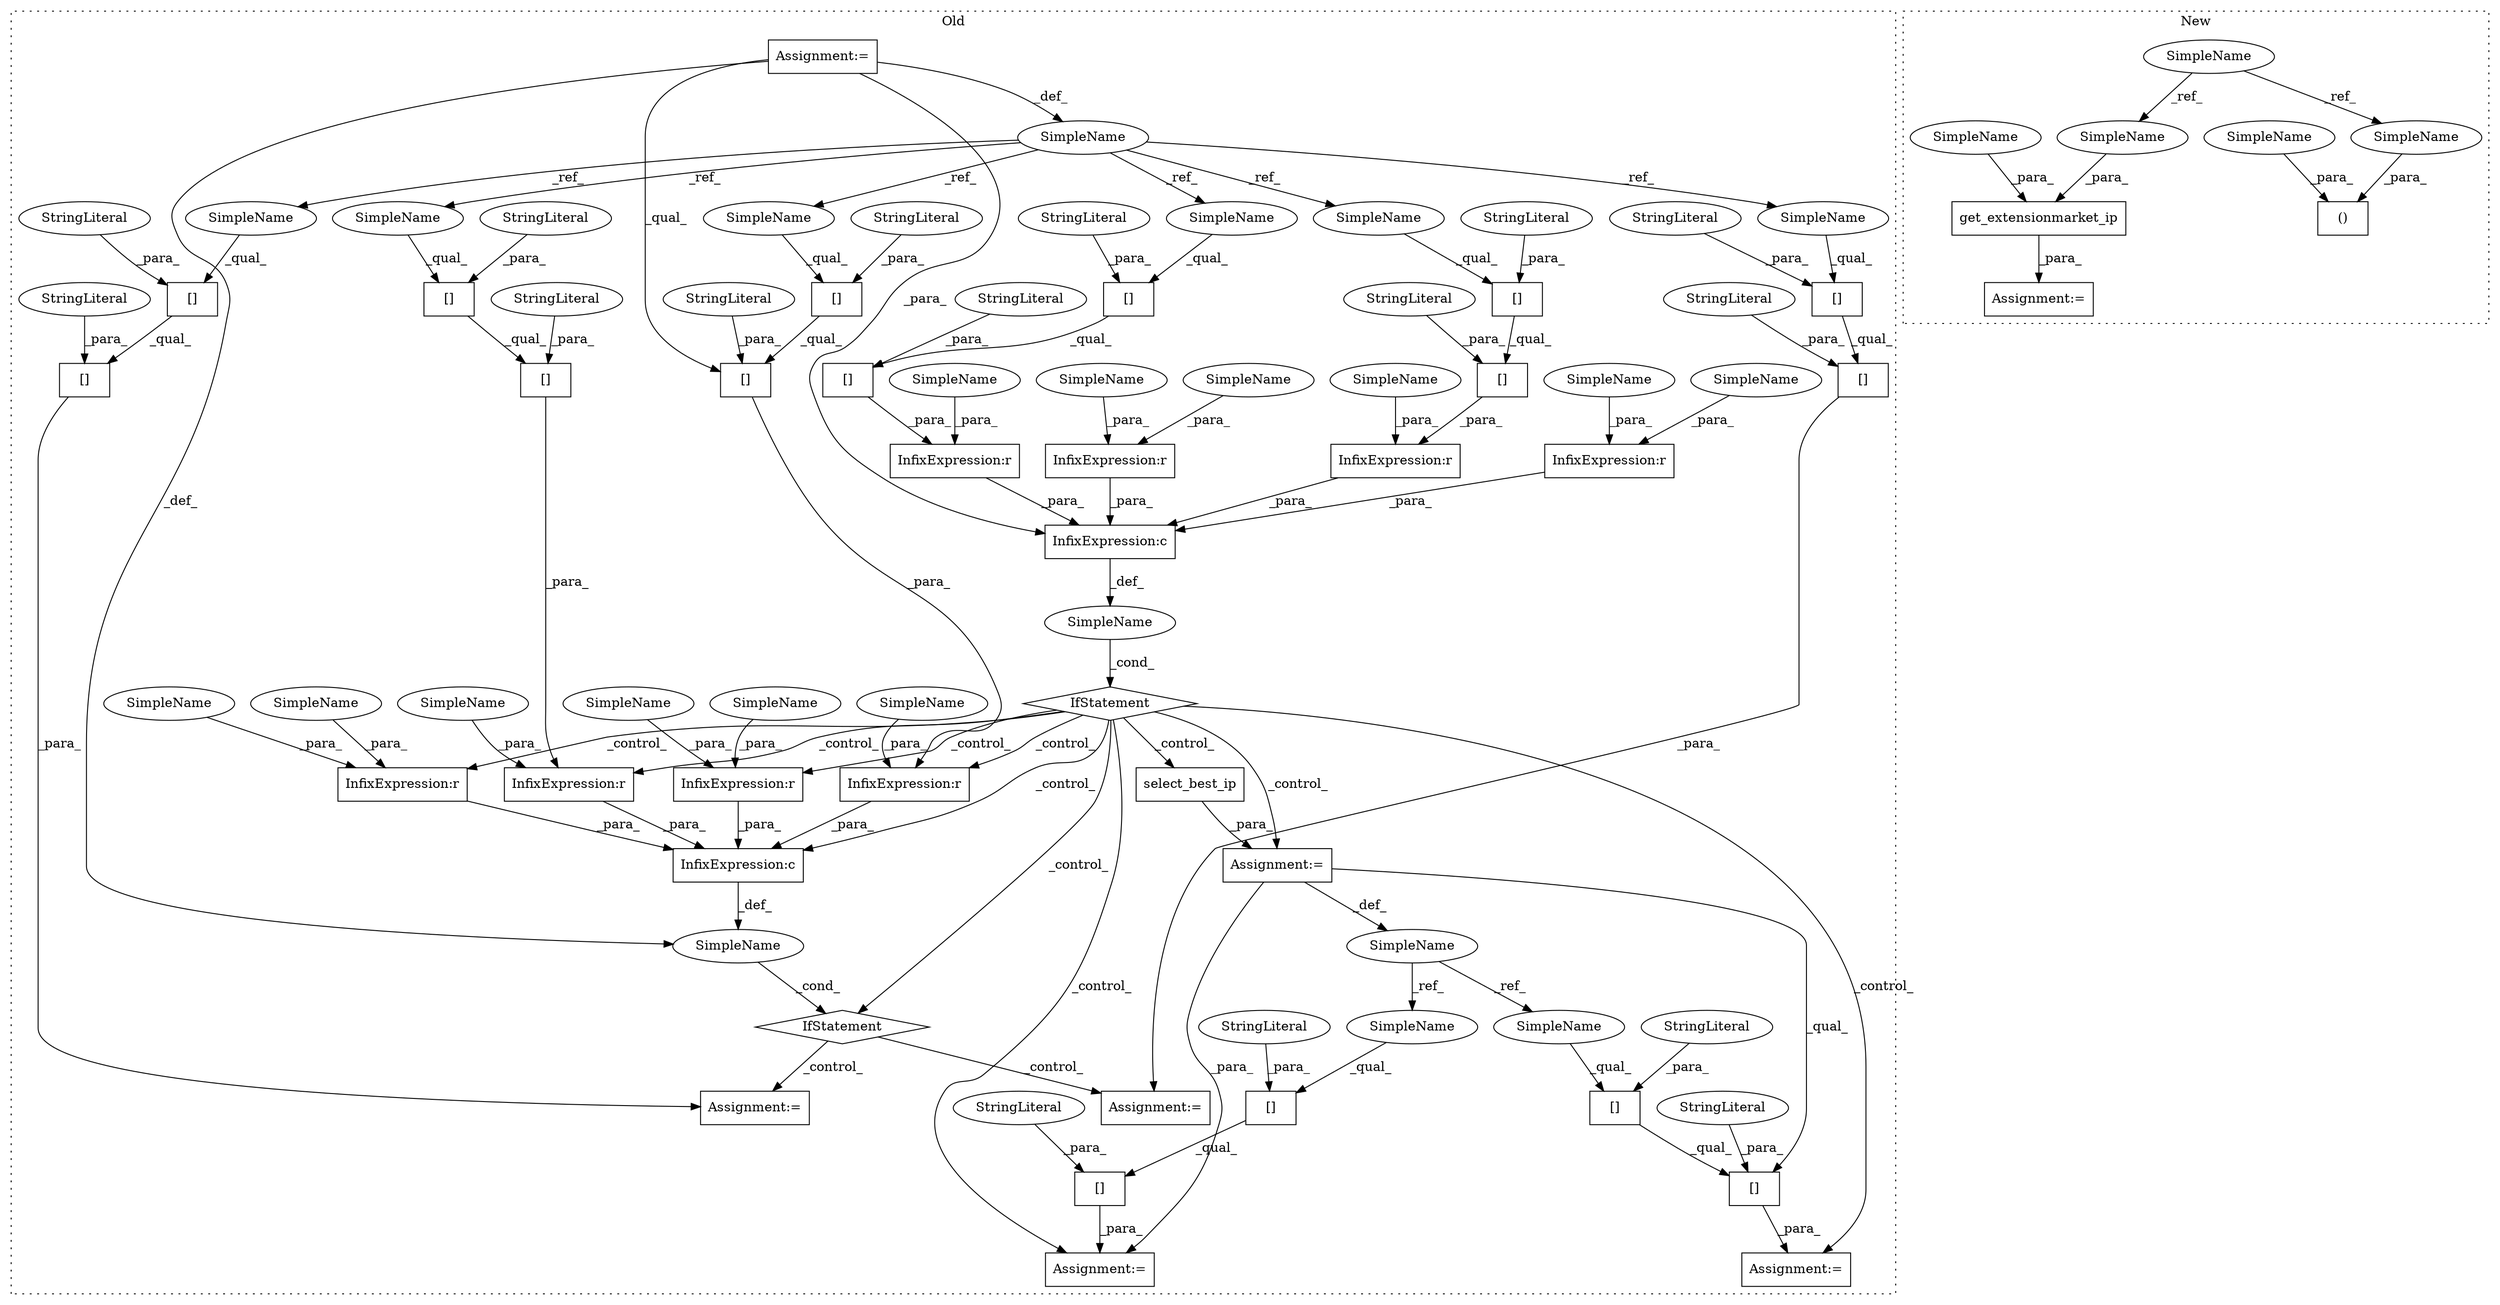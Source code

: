 digraph G {
subgraph cluster0 {
1 [label="IfStatement" a="25" s="54777,54887" l="4,2" shape="diamond"];
3 [label="SimpleName" a="42" s="" l="" shape="ellipse"];
4 [label="InfixExpression:c" a="27" s="55027" l="4" shape="box"];
5 [label="select_best_ip" a="32" s="54905" l="16" shape="box"];
6 [label="InfixExpression:r" a="27" s="54878" l="4" shape="box"];
7 [label="InfixExpression:r" a="27" s="54839" l="4" shape="box"];
8 [label="InfixExpression:r" a="27" s="54784" l="4" shape="box"];
9 [label="InfixExpression:r" a="27" s="55018" l="4" shape="box"];
10 [label="InfixExpression:r" a="27" s="54802" l="4" shape="box"];
11 [label="InfixExpression:r" a="27" s="55036" l="4" shape="box"];
12 [label="[]" a="2" s="54816,54838" l="18,1" shape="box"];
13 [label="InfixExpression:r" a="27" s="55073" l="4" shape="box"];
14 [label="[]" a="2" s="54853,54877" l="18,1" shape="box"];
15 [label="InfixExpression:r" a="27" s="55112" l="4" shape="box"];
16 [label="[]" a="2" s="55087,55111" l="18,1" shape="box"];
17 [label="InfixExpression:c" a="27" s="54793" l="4" shape="box"];
18 [label="[]" a="2" s="55087,55103" l="8,1" shape="box"];
19 [label="SimpleName" a="42" s="54634" l="7" shape="ellipse"];
20 [label="[]" a="2" s="55050,55066" l="8,1" shape="box"];
23 [label="[]" a="2" s="55050,55072" l="18,1" shape="box"];
24 [label="[]" a="2" s="54816,54832" l="8,1" shape="box"];
25 [label="IfStatement" a="25" s="55011,55121" l="4,2" shape="diamond"];
26 [label="[]" a="2" s="54853,54869" l="8,1" shape="box"];
27 [label="SimpleName" a="42" s="" l="" shape="ellipse"];
28 [label="Assignment:=" a="7" s="55169" l="1" shape="box"];
29 [label="[]" a="2" s="55170,55194" l="18,1" shape="box"];
30 [label="[]" a="2" s="54968,54984" l="8,1" shape="box"];
31 [label="StringLiteral" a="45" s="54976" l="8" shape="ellipse"];
32 [label="[]" a="2" s="55170,55186" l="8,1" shape="box"];
33 [label="Assignment:=" a="7" s="55133" l="1" shape="box"];
34 [label="[]" a="2" s="54932,54954" l="18,1" shape="box"];
35 [label="SimpleName" a="42" s="54897" l="7" shape="ellipse"];
36 [label="[]" a="2" s="54932,54948" l="8,1" shape="box"];
37 [label="StringLiteral" a="45" s="54950" l="4" shape="ellipse"];
38 [label="[]" a="2" s="54968,54992" l="18,1" shape="box"];
39 [label="StringLiteral" a="45" s="54986" l="6" shape="ellipse"];
40 [label="[]" a="2" s="55134,55156" l="18,1" shape="box"];
41 [label="StringLiteral" a="45" s="55152" l="4" shape="ellipse"];
42 [label="[]" a="2" s="55134,55150" l="8,1" shape="box"];
43 [label="Assignment:=" a="7" s="54931" l="1" shape="box"];
44 [label="StringLiteral" a="45" s="54940" l="8" shape="ellipse"];
45 [label="StringLiteral" a="45" s="55058" l="8" shape="ellipse"];
46 [label="StringLiteral" a="45" s="55105" l="6" shape="ellipse"];
47 [label="Assignment:=" a="7" s="54967" l="1" shape="box"];
48 [label="StringLiteral" a="45" s="55188" l="6" shape="ellipse"];
49 [label="Assignment:=" a="7" s="54634" l="7" shape="box"];
50 [label="StringLiteral" a="45" s="55142" l="8" shape="ellipse"];
52 [label="StringLiteral" a="45" s="54861" l="8" shape="ellipse"];
53 [label="Assignment:=" a="7" s="54904" l="1" shape="box"];
54 [label="StringLiteral" a="45" s="55095" l="8" shape="ellipse"];
55 [label="StringLiteral" a="45" s="55178" l="8" shape="ellipse"];
56 [label="StringLiteral" a="45" s="54834" l="4" shape="ellipse"];
57 [label="StringLiteral" a="45" s="55068" l="4" shape="ellipse"];
58 [label="StringLiteral" a="45" s="54871" l="6" shape="ellipse"];
59 [label="StringLiteral" a="45" s="54824" l="8" shape="ellipse"];
62 [label="SimpleName" a="42" s="55032" l="4" shape="ellipse"];
63 [label="SimpleName" a="42" s="54798" l="4" shape="ellipse"];
64 [label="SimpleName" a="42" s="54782" l="2" shape="ellipse"];
65 [label="SimpleName" a="42" s="55016" l="2" shape="ellipse"];
66 [label="SimpleName" a="42" s="55077" l="4" shape="ellipse"];
67 [label="SimpleName" a="42" s="55040" l="4" shape="ellipse"];
68 [label="SimpleName" a="42" s="54806" l="4" shape="ellipse"];
69 [label="SimpleName" a="42" s="54882" l="4" shape="ellipse"];
70 [label="SimpleName" a="42" s="54788" l="4" shape="ellipse"];
71 [label="SimpleName" a="42" s="55116" l="4" shape="ellipse"];
72 [label="SimpleName" a="42" s="55022" l="4" shape="ellipse"];
73 [label="SimpleName" a="42" s="54843" l="4" shape="ellipse"];
74 [label="SimpleName" a="42" s="55134" l="7" shape="ellipse"];
75 [label="SimpleName" a="42" s="54816" l="7" shape="ellipse"];
76 [label="SimpleName" a="42" s="55170" l="7" shape="ellipse"];
77 [label="SimpleName" a="42" s="55087" l="7" shape="ellipse"];
78 [label="SimpleName" a="42" s="55050" l="7" shape="ellipse"];
79 [label="SimpleName" a="42" s="54853" l="7" shape="ellipse"];
80 [label="SimpleName" a="42" s="54968" l="7" shape="ellipse"];
81 [label="SimpleName" a="42" s="54932" l="7" shape="ellipse"];
label = "Old";
style="dotted";
}
subgraph cluster1 {
2 [label="get_extensionmarket_ip" a="32" s="50761,50791" l="23,1" shape="box"];
21 [label="SimpleName" a="42" s="50623" l="4" shape="ellipse"];
22 [label="()" a="106" s="50740" l="19" shape="box"];
51 [label="Assignment:=" a="7" s="50759" l="2" shape="box"];
60 [label="SimpleName" a="42" s="50755" l="4" shape="ellipse"];
61 [label="SimpleName" a="42" s="50787" l="4" shape="ellipse"];
82 [label="SimpleName" a="42" s="50740" l="2" shape="ellipse"];
83 [label="SimpleName" a="42" s="50784" l="2" shape="ellipse"];
label = "New";
style="dotted";
}
1 -> 13 [label="_control_"];
1 -> 25 [label="_control_"];
1 -> 15 [label="_control_"];
1 -> 9 [label="_control_"];
1 -> 53 [label="_control_"];
1 -> 4 [label="_control_"];
1 -> 43 [label="_control_"];
1 -> 11 [label="_control_"];
1 -> 47 [label="_control_"];
1 -> 5 [label="_control_"];
2 -> 51 [label="_para_"];
3 -> 1 [label="_cond_"];
4 -> 27 [label="_def_"];
5 -> 53 [label="_para_"];
6 -> 17 [label="_para_"];
7 -> 17 [label="_para_"];
8 -> 17 [label="_para_"];
9 -> 4 [label="_para_"];
10 -> 17 [label="_para_"];
11 -> 4 [label="_para_"];
12 -> 7 [label="_para_"];
13 -> 4 [label="_para_"];
14 -> 6 [label="_para_"];
15 -> 4 [label="_para_"];
16 -> 15 [label="_para_"];
17 -> 3 [label="_def_"];
18 -> 16 [label="_qual_"];
19 -> 79 [label="_ref_"];
19 -> 75 [label="_ref_"];
19 -> 77 [label="_ref_"];
19 -> 74 [label="_ref_"];
19 -> 76 [label="_ref_"];
19 -> 78 [label="_ref_"];
20 -> 23 [label="_qual_"];
21 -> 60 [label="_ref_"];
21 -> 61 [label="_ref_"];
23 -> 13 [label="_para_"];
24 -> 12 [label="_qual_"];
25 -> 28 [label="_control_"];
25 -> 33 [label="_control_"];
26 -> 14 [label="_qual_"];
27 -> 25 [label="_cond_"];
29 -> 28 [label="_para_"];
30 -> 38 [label="_qual_"];
31 -> 30 [label="_para_"];
32 -> 29 [label="_qual_"];
34 -> 43 [label="_para_"];
35 -> 81 [label="_ref_"];
35 -> 80 [label="_ref_"];
36 -> 34 [label="_qual_"];
37 -> 34 [label="_para_"];
38 -> 47 [label="_para_"];
39 -> 38 [label="_para_"];
40 -> 33 [label="_para_"];
41 -> 40 [label="_para_"];
42 -> 40 [label="_qual_"];
44 -> 36 [label="_para_"];
45 -> 20 [label="_para_"];
46 -> 16 [label="_para_"];
48 -> 29 [label="_para_"];
49 -> 27 [label="_def_"];
49 -> 17 [label="_para_"];
49 -> 23 [label="_qual_"];
49 -> 19 [label="_def_"];
50 -> 42 [label="_para_"];
52 -> 26 [label="_para_"];
53 -> 43 [label="_para_"];
53 -> 35 [label="_def_"];
53 -> 38 [label="_qual_"];
54 -> 18 [label="_para_"];
55 -> 32 [label="_para_"];
56 -> 12 [label="_para_"];
57 -> 23 [label="_para_"];
58 -> 14 [label="_para_"];
59 -> 24 [label="_para_"];
60 -> 22 [label="_para_"];
61 -> 2 [label="_para_"];
62 -> 11 [label="_para_"];
63 -> 10 [label="_para_"];
64 -> 8 [label="_para_"];
65 -> 9 [label="_para_"];
66 -> 13 [label="_para_"];
67 -> 11 [label="_para_"];
68 -> 10 [label="_para_"];
69 -> 6 [label="_para_"];
70 -> 8 [label="_para_"];
71 -> 15 [label="_para_"];
72 -> 9 [label="_para_"];
73 -> 7 [label="_para_"];
74 -> 42 [label="_qual_"];
75 -> 24 [label="_qual_"];
76 -> 32 [label="_qual_"];
77 -> 18 [label="_qual_"];
78 -> 20 [label="_qual_"];
79 -> 26 [label="_qual_"];
80 -> 30 [label="_qual_"];
81 -> 36 [label="_qual_"];
82 -> 22 [label="_para_"];
83 -> 2 [label="_para_"];
}